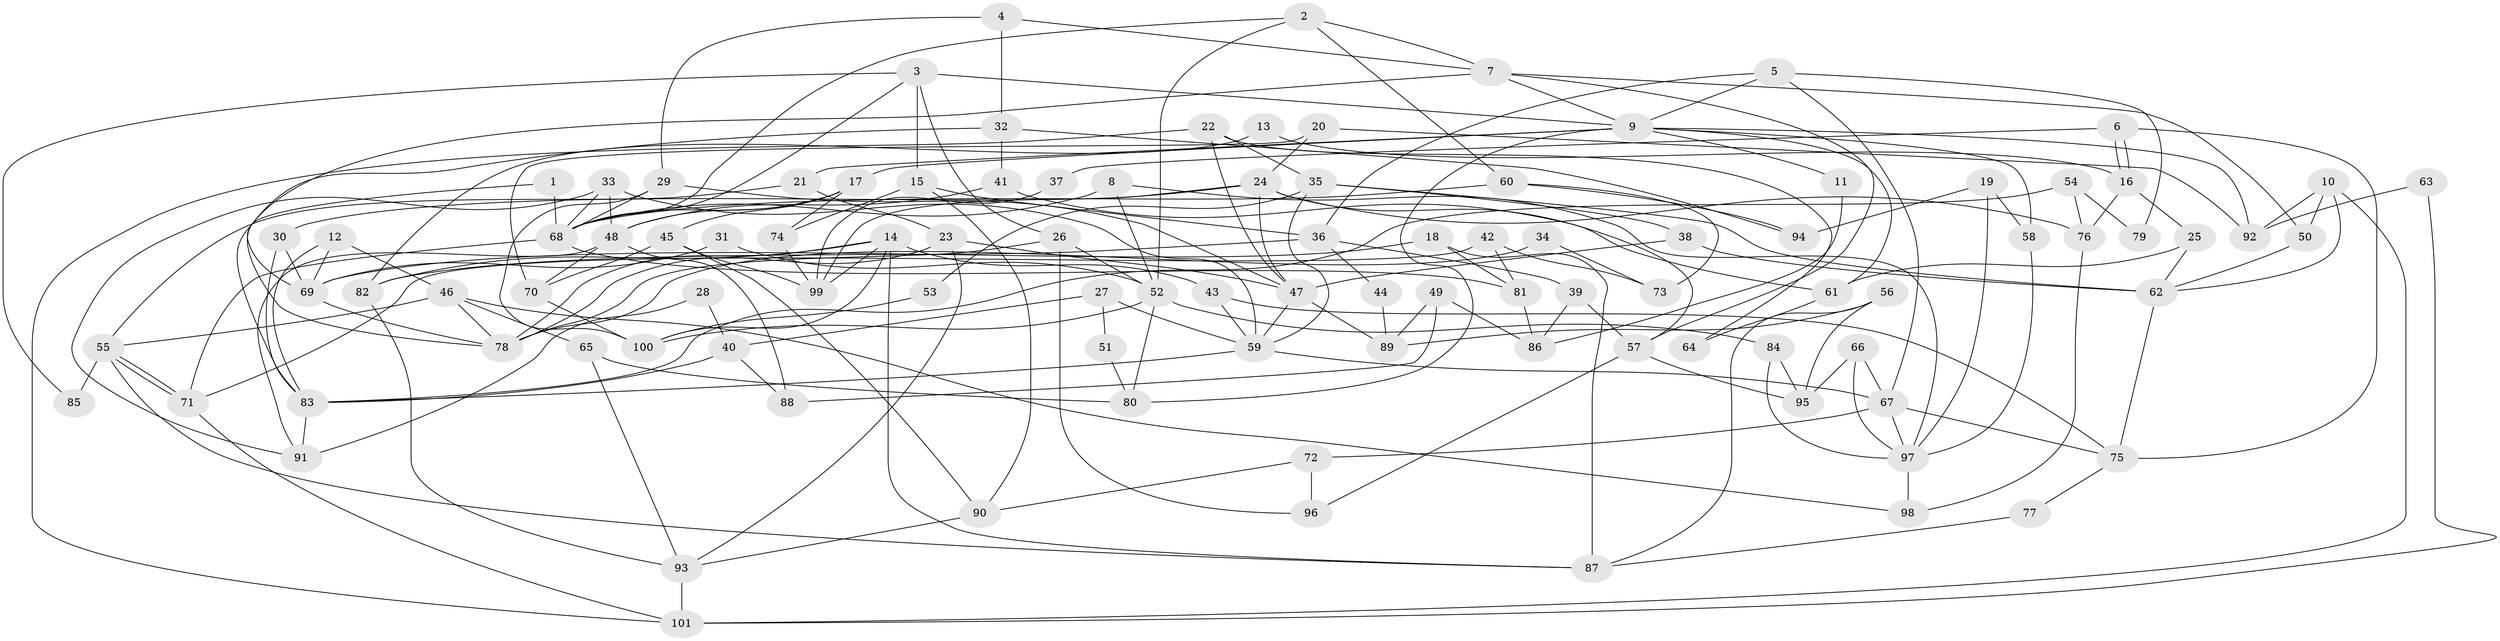 // coarse degree distribution, {2: 0.16901408450704225, 8: 0.04225352112676056, 7: 0.1267605633802817, 3: 0.19718309859154928, 4: 0.22535211267605634, 10: 0.028169014084507043, 6: 0.07042253521126761, 5: 0.08450704225352113, 12: 0.014084507042253521, 9: 0.04225352112676056}
// Generated by graph-tools (version 1.1) at 2025/24/03/03/25 07:24:04]
// undirected, 101 vertices, 202 edges
graph export_dot {
graph [start="1"]
  node [color=gray90,style=filled];
  1;
  2;
  3;
  4;
  5;
  6;
  7;
  8;
  9;
  10;
  11;
  12;
  13;
  14;
  15;
  16;
  17;
  18;
  19;
  20;
  21;
  22;
  23;
  24;
  25;
  26;
  27;
  28;
  29;
  30;
  31;
  32;
  33;
  34;
  35;
  36;
  37;
  38;
  39;
  40;
  41;
  42;
  43;
  44;
  45;
  46;
  47;
  48;
  49;
  50;
  51;
  52;
  53;
  54;
  55;
  56;
  57;
  58;
  59;
  60;
  61;
  62;
  63;
  64;
  65;
  66;
  67;
  68;
  69;
  70;
  71;
  72;
  73;
  74;
  75;
  76;
  77;
  78;
  79;
  80;
  81;
  82;
  83;
  84;
  85;
  86;
  87;
  88;
  89;
  90;
  91;
  92;
  93;
  94;
  95;
  96;
  97;
  98;
  99;
  100;
  101;
  1 -- 68;
  1 -- 83;
  2 -- 60;
  2 -- 7;
  2 -- 52;
  2 -- 68;
  3 -- 68;
  3 -- 9;
  3 -- 15;
  3 -- 26;
  3 -- 85;
  4 -- 29;
  4 -- 7;
  4 -- 32;
  5 -- 9;
  5 -- 67;
  5 -- 36;
  5 -- 79;
  6 -- 16;
  6 -- 16;
  6 -- 75;
  6 -- 37;
  7 -- 50;
  7 -- 69;
  7 -- 9;
  7 -- 57;
  8 -- 68;
  8 -- 52;
  8 -- 97;
  9 -- 21;
  9 -- 11;
  9 -- 17;
  9 -- 58;
  9 -- 61;
  9 -- 80;
  9 -- 92;
  10 -- 92;
  10 -- 62;
  10 -- 50;
  10 -- 101;
  11 -- 86;
  12 -- 46;
  12 -- 83;
  12 -- 69;
  13 -- 82;
  13 -- 16;
  14 -- 99;
  14 -- 100;
  14 -- 43;
  14 -- 78;
  14 -- 82;
  14 -- 87;
  15 -- 90;
  15 -- 36;
  15 -- 74;
  16 -- 76;
  16 -- 25;
  17 -- 68;
  17 -- 45;
  17 -- 48;
  17 -- 74;
  18 -- 69;
  18 -- 87;
  18 -- 81;
  19 -- 58;
  19 -- 97;
  19 -- 94;
  20 -- 24;
  20 -- 70;
  20 -- 92;
  21 -- 23;
  21 -- 55;
  22 -- 47;
  22 -- 35;
  22 -- 64;
  22 -- 101;
  23 -- 93;
  23 -- 78;
  23 -- 47;
  24 -- 47;
  24 -- 57;
  24 -- 30;
  24 -- 76;
  24 -- 99;
  25 -- 61;
  25 -- 62;
  26 -- 52;
  26 -- 78;
  26 -- 96;
  27 -- 40;
  27 -- 59;
  27 -- 51;
  28 -- 40;
  28 -- 91;
  29 -- 47;
  29 -- 68;
  29 -- 100;
  30 -- 69;
  30 -- 83;
  31 -- 69;
  31 -- 52;
  32 -- 78;
  32 -- 41;
  32 -- 94;
  33 -- 91;
  33 -- 68;
  33 -- 48;
  33 -- 59;
  34 -- 78;
  34 -- 73;
  35 -- 62;
  35 -- 59;
  35 -- 38;
  35 -- 53;
  36 -- 39;
  36 -- 44;
  36 -- 82;
  37 -- 99;
  38 -- 47;
  38 -- 62;
  39 -- 57;
  39 -- 86;
  40 -- 83;
  40 -- 88;
  41 -- 48;
  41 -- 61;
  42 -- 71;
  42 -- 81;
  42 -- 73;
  43 -- 75;
  43 -- 59;
  44 -- 89;
  45 -- 99;
  45 -- 70;
  45 -- 90;
  46 -- 65;
  46 -- 78;
  46 -- 55;
  46 -- 98;
  47 -- 59;
  47 -- 89;
  48 -- 70;
  48 -- 88;
  48 -- 91;
  49 -- 89;
  49 -- 86;
  49 -- 88;
  50 -- 62;
  51 -- 80;
  52 -- 100;
  52 -- 80;
  52 -- 84;
  53 -- 100;
  54 -- 76;
  54 -- 83;
  54 -- 79;
  55 -- 71;
  55 -- 71;
  55 -- 85;
  55 -- 87;
  56 -- 95;
  56 -- 87;
  56 -- 89;
  57 -- 96;
  57 -- 95;
  58 -- 97;
  59 -- 67;
  59 -- 83;
  60 -- 94;
  60 -- 68;
  60 -- 73;
  61 -- 64;
  62 -- 75;
  63 -- 101;
  63 -- 92;
  65 -- 93;
  65 -- 80;
  66 -- 67;
  66 -- 97;
  66 -- 95;
  67 -- 97;
  67 -- 72;
  67 -- 75;
  68 -- 71;
  68 -- 81;
  69 -- 78;
  70 -- 100;
  71 -- 101;
  72 -- 90;
  72 -- 96;
  74 -- 99;
  75 -- 77;
  76 -- 98;
  77 -- 87;
  81 -- 86;
  82 -- 93;
  83 -- 91;
  84 -- 95;
  84 -- 97;
  90 -- 93;
  93 -- 101;
  97 -- 98;
}

